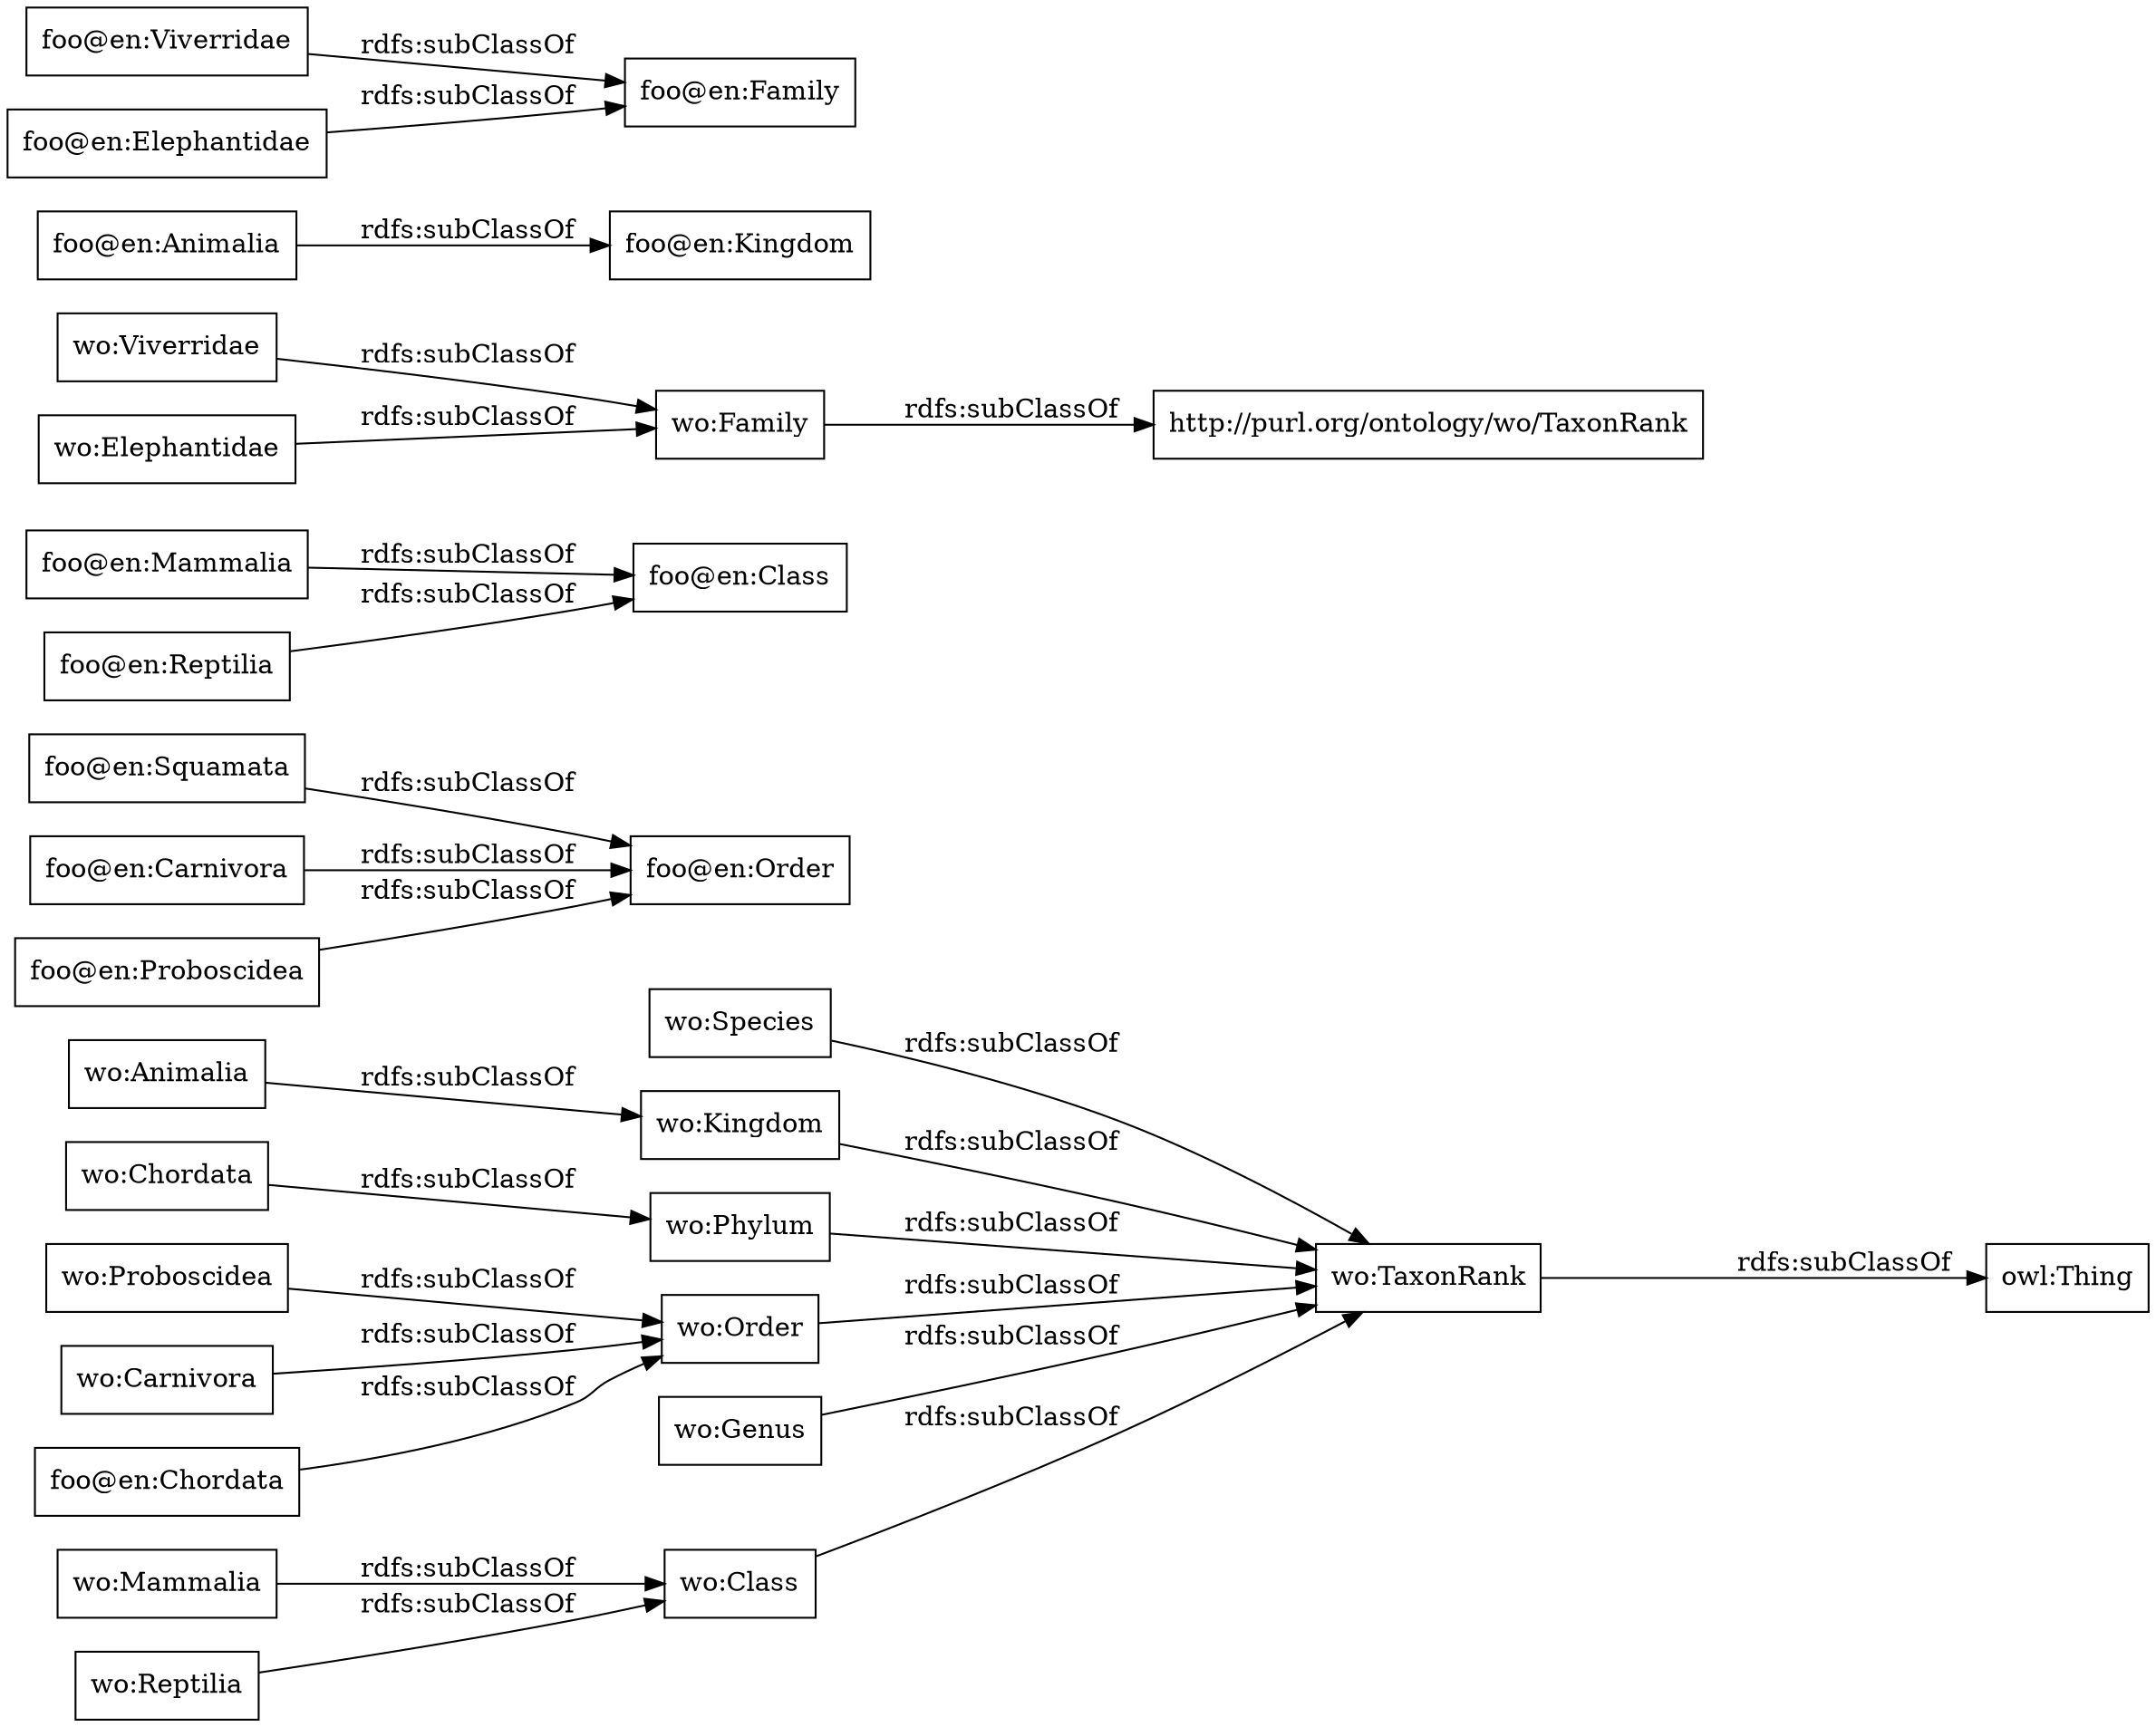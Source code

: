 digraph ar2dtool_diagram { 
rankdir=LR;
size="1000"
node [shape = rectangle, color="black"]; "wo:Species" "wo:Animalia" "wo:Kingdom" "wo:Proboscidea" "foo@en:Squamata" "wo:Phylum" "foo@en:Mammalia" "wo:Viverridae" "wo:Order" "wo:Mammalia" "wo:Genus" "wo:Carnivora" "wo:TaxonRank" "foo@en:Animalia" "wo:Elephantidae" "wo:Class" "foo@en:Order" "wo:Family" "foo@en:Carnivora" "wo:Chordata" "foo@en:Kingdom" "foo@en:Viverridae" "foo@en:Elephantidae" "foo@en:Reptilia" "wo:Reptilia" "foo@en:Family" "foo@en:Class" "foo@en:Chordata" "foo@en:Proboscidea" ; /*classes style*/
	"wo:TaxonRank" -> "owl:Thing" [ label = "rdfs:subClassOf" ];
	"wo:Reptilia" -> "wo:Class" [ label = "rdfs:subClassOf" ];
	"wo:Kingdom" -> "wo:TaxonRank" [ label = "rdfs:subClassOf" ];
	"wo:Species" -> "wo:TaxonRank" [ label = "rdfs:subClassOf" ];
	"wo:Phylum" -> "wo:TaxonRank" [ label = "rdfs:subClassOf" ];
	"foo@en:Chordata" -> "wo:Order" [ label = "rdfs:subClassOf" ];
	"wo:Animalia" -> "wo:Kingdom" [ label = "rdfs:subClassOf" ];
	"wo:Mammalia" -> "wo:Class" [ label = "rdfs:subClassOf" ];
	"foo@en:Squamata" -> "foo@en:Order" [ label = "rdfs:subClassOf" ];
	"wo:Elephantidae" -> "wo:Family" [ label = "rdfs:subClassOf" ];
	"wo:Order" -> "wo:TaxonRank" [ label = "rdfs:subClassOf" ];
	"foo@en:Elephantidae" -> "foo@en:Family" [ label = "rdfs:subClassOf" ];
	"wo:Family" -> "http://purl.org/ontology/wo/TaxonRank" [ label = "rdfs:subClassOf" ];
	"foo@en:Proboscidea" -> "foo@en:Order" [ label = "rdfs:subClassOf" ];
	"wo:Class" -> "wo:TaxonRank" [ label = "rdfs:subClassOf" ];
	"foo@en:Reptilia" -> "foo@en:Class" [ label = "rdfs:subClassOf" ];
	"wo:Genus" -> "wo:TaxonRank" [ label = "rdfs:subClassOf" ];
	"foo@en:Viverridae" -> "foo@en:Family" [ label = "rdfs:subClassOf" ];
	"wo:Proboscidea" -> "wo:Order" [ label = "rdfs:subClassOf" ];
	"foo@en:Animalia" -> "foo@en:Kingdom" [ label = "rdfs:subClassOf" ];
	"wo:Carnivora" -> "wo:Order" [ label = "rdfs:subClassOf" ];
	"foo@en:Carnivora" -> "foo@en:Order" [ label = "rdfs:subClassOf" ];
	"foo@en:Mammalia" -> "foo@en:Class" [ label = "rdfs:subClassOf" ];
	"wo:Chordata" -> "wo:Phylum" [ label = "rdfs:subClassOf" ];
	"wo:Viverridae" -> "wo:Family" [ label = "rdfs:subClassOf" ];

}
